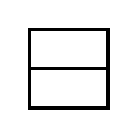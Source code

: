 \begin{tikzpicture}[very thick, scale=.5]
    \draw (0,1) rectangle (2,2);
    \draw (0,0) rectangle (2,1);
\end{tikzpicture}
